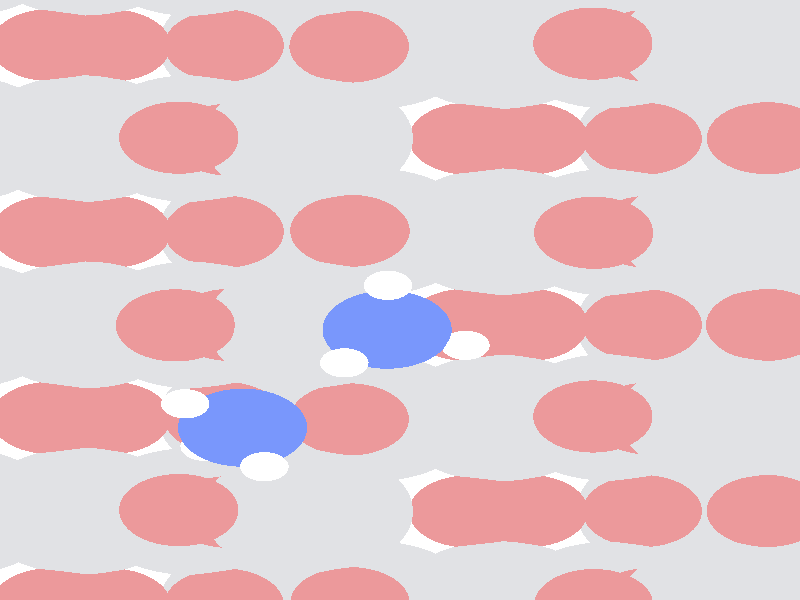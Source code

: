 #include "colors.inc"
#include "finish.inc"

global_settings {assumed_gamma 1 max_trace_level 6}
background {color White}
camera {orthographic
  right -9.91*x up 12.31*y
  direction 1.00*z
  location <0,0,50.00> look_at <0,0,0>}
light_source {<  2.00,   3.00,  125.00> color White
  area_light <0.95, 0, 0>, <0, 0.80, 0>, 5, 4
  adaptive 1 jitter}

#declare simple = finish {phong 0.7}
#declare pale = finish {ambient .5 diffuse .85 roughness .001 specular 0.200 }
#declare intermediate = finish {ambient 0.3 diffuse 0.6 specular 0.10 roughness 0.04 }
#declare vmd = finish {ambient .0 diffuse .65 phong 0.1 phong_size 40. specular 0.500 }
#declare jmol = finish {ambient .2 diffuse .6 specular 1 roughness .001 metallic}
#declare ase2 = finish {ambient 0.05 brilliance 3 diffuse 0.6 metallic specular 0.70 roughness 0.04 reflection 0.15}
#declare mj_mol = finish {ambient .00 diffuse .55 phong 0.0 phong_size 0.specular .250 roughness 0.1 brilliance 0.8 reflection 0.0 }
#declare ase3 = finish {ambient .15 brilliance 2 diffuse .6 metallic specular 1. roughness .001 reflection .0}
#declare glass = finish {ambient .05 diffuse .3 specular 1. roughness .001}
#declare glass2 = finish {ambient .0 diffuse .3 specular 1. reflection .25 roughness .001}
#declare Rcell = 0.100;
#declare Rbond = 0.100;

#macro atom(LOC, R, COL, TRANS, FIN)
  sphere{LOC, R texture{pigment{color COL transmit TRANS} finish{FIN}}}
#end
#macro constrain(LOC, R, COL, TRANS FIN)
union{torus{R, Rcell rotate 45*z texture{pigment{color COL transmit TRANS} finish{FIN}}}
      torus{R, Rcell rotate -45*z texture{pigment{color COL transmit TRANS} finish{FIN}}}
      translate LOC}
#end

atom(< -4.97,  -4.33, -12.69>, 0.74, rgb <0.84, 0.32, 0.33>, 0.0, pale) // #0 
atom(<-10.14,  -6.25, -12.69>, 0.74, rgb <0.84, 0.32, 0.33>, 0.0, pale) // #1 
atom(<-12.03,  -6.25, -11.93>, 1.30, rgb <0.75, 0.76, 0.78>, 0.0, pale) // #2 
atom(< -6.86,  -4.33, -11.93>, 1.30, rgb <0.75, 0.76, 0.78>, 0.0, pale) // #3 
atom(< -3.92,  -4.33, -11.05>, 1.30, rgb <0.75, 0.76, 0.78>, 0.0, pale) // #4 
atom(< -9.09,  -6.25, -11.05>, 1.30, rgb <0.75, 0.76, 0.78>, 0.0, pale) // #5 
atom(< -3.58,  -6.25, -11.18>, 0.74, rgb <0.84, 0.32, 0.33>, 0.0, pale) // #6 
atom(< -8.76,  -4.33, -11.18>, 0.74, rgb <0.84, 0.32, 0.33>, 0.0, pale) // #7 
atom(< -5.82,  -4.33, -10.29>, 0.74, rgb <0.84, 0.32, 0.33>, 0.0, pale) // #8 
atom(<-10.99,  -6.25, -10.29>, 0.74, rgb <0.84, 0.32, 0.33>, 0.0, pale) // #9 
atom(< -7.20,  -6.25, -11.80>, 0.74, rgb <0.84, 0.32, 0.33>, 0.0, pale) // #10 
atom(<-12.37,  -4.33, -11.80>, 0.74, rgb <0.84, 0.32, 0.33>, 0.0, pale) // #11 
atom(< -3.63,  -4.34,  -9.10>, 0.74, rgb <0.84, 0.32, 0.33>, 0.0, pale) // #12 
atom(< -8.81,  -6.25,  -9.11>, 0.74, rgb <0.84, 0.32, 0.33>, 0.0, pale) // #13 
atom(<-10.67,  -6.25,  -8.31>, 1.30, rgb <0.75, 0.76, 0.78>, 0.0, pale) // #14 
atom(< -5.50,  -4.34,  -8.31>, 1.30, rgb <0.75, 0.76, 0.78>, 0.0, pale) // #15 
atom(<-12.95,  -4.34,  -7.55>, 1.30, rgb <0.75, 0.76, 0.78>, 0.0, pale) // #16 
atom(< -7.76,  -6.26,  -7.57>, 1.30, rgb <0.75, 0.76, 0.78>, 0.0, pale) // #17 
atom(<-12.52,  -6.25,  -7.62>, 0.74, rgb <0.84, 0.32, 0.33>, 0.0, pale) // #18 
atom(< -7.34,  -4.33,  -7.65>, 0.74, rgb <0.84, 0.32, 0.33>, 0.0, pale) // #19 
atom(< -4.38,  -4.33,  -6.70>, 0.74, rgb <0.84, 0.32, 0.33>, 0.0, pale) // #20 
atom(< -9.53,  -6.24,  -6.72>, 0.74, rgb <0.84, 0.32, 0.33>, 0.0, pale) // #21 
atom(< -5.85,  -6.25,  -8.23>, 0.74, rgb <0.84, 0.32, 0.33>, 0.0, pale) // #22 
atom(<-11.04,  -4.33,  -8.22>, 0.74, rgb <0.84, 0.32, 0.33>, 0.0, pale) // #23 
atom(<-12.45,  -4.35,  -5.61>, 0.74, rgb <0.84, 0.32, 0.33>, 0.0, pale) // #24 
atom(< -7.25,  -6.24,  -5.62>, 0.74, rgb <0.84, 0.32, 0.33>, 0.0, pale) // #25 
atom(< -9.13,  -6.25,  -4.69>, 1.30, rgb <0.75, 0.76, 0.78>, 0.0, pale) // #26 
atom(< -3.96,  -4.33,  -4.66>, 1.30, rgb <0.75, 0.76, 0.78>, 0.0, pale) // #27 
atom(<-11.48,  -4.34,  -4.10>, 1.30, rgb <0.75, 0.76, 0.78>, 0.0, pale) // #28 
atom(< -6.32,  -6.25,  -4.09>, 1.30, rgb <0.75, 0.76, 0.78>, 0.0, pale) // #29 
atom(<-10.96,  -6.22,  -3.87>, 0.74, rgb <0.84, 0.32, 0.33>, 0.0, pale) // #30 
atom(< -5.80,  -4.33,  -3.87>, 0.74, rgb <0.84, 0.32, 0.33>, 0.0, pale) // #31 
atom(<-13.09,  -4.31,  -3.20>, 0.74, rgb <0.84, 0.32, 0.33>, 0.0, pale) // #32 
atom(< -7.94,  -6.26,  -3.23>, 0.74, rgb <0.84, 0.32, 0.33>, 0.0, pale) // #33 
atom(< -4.32,  -6.24,  -4.60>, 0.74, rgb <0.84, 0.32, 0.33>, 0.0, pale) // #34 
atom(< -9.49,  -4.34,  -4.66>, 0.74, rgb <0.84, 0.32, 0.33>, 0.0, pale) // #35 
atom(< -4.97,  -0.51, -12.69>, 0.74, rgb <0.84, 0.32, 0.33>, 0.0, pale) // #36 
atom(<-10.14,  -2.42, -12.69>, 0.74, rgb <0.84, 0.32, 0.33>, 0.0, pale) // #37 
atom(<-12.03,  -2.42, -11.93>, 1.30, rgb <0.75, 0.76, 0.78>, 0.0, pale) // #38 
atom(< -6.86,  -0.51, -11.93>, 1.30, rgb <0.75, 0.76, 0.78>, 0.0, pale) // #39 
atom(< -3.92,  -0.51, -11.05>, 1.30, rgb <0.75, 0.76, 0.78>, 0.0, pale) // #40 
atom(< -9.09,  -2.42, -11.05>, 1.30, rgb <0.75, 0.76, 0.78>, 0.0, pale) // #41 
atom(< -3.58,  -2.42, -11.18>, 0.74, rgb <0.84, 0.32, 0.33>, 0.0, pale) // #42 
atom(< -8.76,  -0.51, -11.18>, 0.74, rgb <0.84, 0.32, 0.33>, 0.0, pale) // #43 
atom(< -5.82,  -0.51, -10.29>, 0.74, rgb <0.84, 0.32, 0.33>, 0.0, pale) // #44 
atom(<-10.99,  -2.42, -10.29>, 0.74, rgb <0.84, 0.32, 0.33>, 0.0, pale) // #45 
atom(< -7.20,  -2.42, -11.80>, 0.74, rgb <0.84, 0.32, 0.33>, 0.0, pale) // #46 
atom(<-12.37,  -0.51, -11.80>, 0.74, rgb <0.84, 0.32, 0.33>, 0.0, pale) // #47 
atom(< -3.62,  -0.51,  -9.08>, 0.74, rgb <0.84, 0.32, 0.33>, 0.0, pale) // #48 
atom(< -8.81,  -2.42,  -9.11>, 0.74, rgb <0.84, 0.32, 0.33>, 0.0, pale) // #49 
atom(<-10.67,  -2.42,  -8.31>, 1.30, rgb <0.75, 0.76, 0.78>, 0.0, pale) // #50 
atom(< -5.44,  -0.51,  -8.29>, 1.30, rgb <0.75, 0.76, 0.78>, 0.0, pale) // #51 
atom(<-12.93,  -0.51,  -7.46>, 1.30, rgb <0.75, 0.76, 0.78>, 0.0, pale) // #52 
atom(< -7.75,  -2.41,  -7.57>, 1.30, rgb <0.75, 0.76, 0.78>, 0.0, pale) // #53 
atom(<-12.52,  -2.42,  -7.61>, 0.74, rgb <0.84, 0.32, 0.33>, 0.0, pale) // #54 
atom(< -7.34,  -0.51,  -7.64>, 0.74, rgb <0.84, 0.32, 0.33>, 0.0, pale) // #55 
atom(< -4.38,  -0.51,  -6.68>, 0.74, rgb <0.84, 0.32, 0.33>, 0.0, pale) // #56 
atom(< -9.53,  -2.43,  -6.72>, 0.74, rgb <0.84, 0.32, 0.33>, 0.0, pale) // #57 
atom(< -5.85,  -2.42,  -8.22>, 0.74, rgb <0.84, 0.32, 0.33>, 0.0, pale) // #58 
atom(<-11.03,  -0.51,  -8.20>, 0.74, rgb <0.84, 0.32, 0.33>, 0.0, pale) // #59 
atom(<-12.45,  -0.51,  -5.53>, 0.74, rgb <0.84, 0.32, 0.33>, 0.0, pale) // #60 
atom(< -7.25,  -2.43,  -5.62>, 0.74, rgb <0.84, 0.32, 0.33>, 0.0, pale) // #61 
atom(< -9.14,  -2.42,  -4.70>, 1.30, rgb <0.75, 0.76, 0.78>, 0.0, pale) // #62 
atom(< -3.91,  -0.51,  -4.61>, 1.30, rgb <0.75, 0.76, 0.78>, 0.0, pale) // #63 
atom(<-11.44,  -0.51,  -3.91>, 1.30, rgb <0.75, 0.76, 0.78>, 0.0, pale) // #64 
atom(< -6.32,  -2.41,  -4.09>, 1.30, rgb <0.75, 0.76, 0.78>, 0.0, pale) // #65 
atom(<-10.97,  -2.45,  -3.90>, 0.74, rgb <0.84, 0.32, 0.33>, 0.0, pale) // #66 
atom(< -5.81,  -0.51,  -3.86>, 0.74, rgb <0.84, 0.32, 0.33>, 0.0, pale) // #67 
atom(<-13.12,  -0.52,  -3.13>, 0.74, rgb <0.84, 0.32, 0.33>, 0.0, pale) // #68 
atom(< -7.95,  -2.39,  -3.22>, 0.74, rgb <0.84, 0.32, 0.33>, 0.0, pale) // #69 
atom(< -4.33,  -2.42,  -4.60>, 0.74, rgb <0.84, 0.32, 0.33>, 0.0, pale) // #70 
atom(< -9.52,  -0.51,  -4.68>, 0.74, rgb <0.84, 0.32, 0.33>, 0.0, pale) // #71 
atom(<-12.30,  -2.62,  -0.56>, 0.80, rgb <0.19, 0.31, 0.97>, 0.0, pale) // #72 
atom(<-12.02,  -3.42,   0.00>, 0.30, rgb <1.00, 1.00, 1.00>, 0.0, pale) // #73 
atom(<-13.00,  -2.13,  -0.03>, 0.30, rgb <1.00, 1.00, 1.00>, 0.0, pale) // #74 
atom(<-12.76,  -3.00,  -1.39>, 0.30, rgb <1.00, 1.00, 1.00>, 0.0, pale) // #75 
atom(<-10.50,  -0.61,  -1.87>, 0.80, rgb <0.19, 0.31, 0.97>, 0.0, pale) // #76 
atom(<-11.03,  -1.29,  -1.29>, 0.30, rgb <1.00, 1.00, 1.00>, 0.0, pale) // #77 
atom(< -9.53,  -0.93,  -1.95>, 0.30, rgb <1.00, 1.00, 1.00>, 0.0, pale) // #78 
atom(<-10.49,   0.30,  -1.40>, 0.30, rgb <1.00, 1.00, 1.00>, 0.0, pale) // #79 
atom(< -4.97,   3.31, -12.69>, 0.74, rgb <0.84, 0.32, 0.33>, 0.0, pale) // #80 
atom(<-10.14,   1.40, -12.69>, 0.74, rgb <0.84, 0.32, 0.33>, 0.0, pale) // #81 
atom(<-12.03,   1.40, -11.93>, 1.30, rgb <0.75, 0.76, 0.78>, 0.0, pale) // #82 
atom(< -6.86,   3.31, -11.93>, 1.30, rgb <0.75, 0.76, 0.78>, 0.0, pale) // #83 
atom(< -3.92,   3.31, -11.05>, 1.30, rgb <0.75, 0.76, 0.78>, 0.0, pale) // #84 
atom(< -9.09,   1.40, -11.05>, 1.30, rgb <0.75, 0.76, 0.78>, 0.0, pale) // #85 
atom(< -3.58,   1.40, -11.18>, 0.74, rgb <0.84, 0.32, 0.33>, 0.0, pale) // #86 
atom(< -8.76,   3.31, -11.18>, 0.74, rgb <0.84, 0.32, 0.33>, 0.0, pale) // #87 
atom(< -5.82,   3.31, -10.29>, 0.74, rgb <0.84, 0.32, 0.33>, 0.0, pale) // #88 
atom(<-10.99,   1.40, -10.29>, 0.74, rgb <0.84, 0.32, 0.33>, 0.0, pale) // #89 
atom(< -7.20,   1.40, -11.80>, 0.74, rgb <0.84, 0.32, 0.33>, 0.0, pale) // #90 
atom(<-12.37,   3.31, -11.80>, 0.74, rgb <0.84, 0.32, 0.33>, 0.0, pale) // #91 
atom(< -3.63,   3.31,  -9.10>, 0.74, rgb <0.84, 0.32, 0.33>, 0.0, pale) // #92 
atom(< -8.81,   1.40,  -9.11>, 0.74, rgb <0.84, 0.32, 0.33>, 0.0, pale) // #93 
atom(<-10.67,   1.40,  -8.31>, 1.30, rgb <0.75, 0.76, 0.78>, 0.0, pale) // #94 
atom(< -5.50,   3.31,  -8.31>, 1.30, rgb <0.75, 0.76, 0.78>, 0.0, pale) // #95 
atom(<-12.95,   3.31,  -7.55>, 1.30, rgb <0.75, 0.76, 0.78>, 0.0, pale) // #96 
atom(< -7.76,   1.39,  -7.57>, 1.30, rgb <0.75, 0.76, 0.78>, 0.0, pale) // #97 
atom(<-12.52,   1.40,  -7.62>, 0.74, rgb <0.84, 0.32, 0.33>, 0.0, pale) // #98 
atom(< -7.34,   3.31,  -7.65>, 0.74, rgb <0.84, 0.32, 0.33>, 0.0, pale) // #99 
atom(< -4.38,   3.31,  -6.70>, 0.74, rgb <0.84, 0.32, 0.33>, 0.0, pale) // #100 
atom(< -9.53,   1.41,  -6.72>, 0.74, rgb <0.84, 0.32, 0.33>, 0.0, pale) // #101 
atom(< -5.85,   1.40,  -8.23>, 0.74, rgb <0.84, 0.32, 0.33>, 0.0, pale) // #102 
atom(<-11.04,   3.31,  -8.22>, 0.74, rgb <0.84, 0.32, 0.33>, 0.0, pale) // #103 
atom(<-12.45,   3.29,  -5.61>, 0.74, rgb <0.84, 0.32, 0.33>, 0.0, pale) // #104 
atom(< -7.25,   1.40,  -5.62>, 0.74, rgb <0.84, 0.32, 0.33>, 0.0, pale) // #105 
atom(< -9.13,   1.40,  -4.69>, 1.30, rgb <0.75, 0.76, 0.78>, 0.0, pale) // #106 
atom(< -3.96,   3.31,  -4.66>, 1.30, rgb <0.75, 0.76, 0.78>, 0.0, pale) // #107 
atom(<-11.48,   3.31,  -4.10>, 1.30, rgb <0.75, 0.76, 0.78>, 0.0, pale) // #108 
atom(< -6.32,   1.39,  -4.09>, 1.30, rgb <0.75, 0.76, 0.78>, 0.0, pale) // #109 
atom(<-10.96,   1.42,  -3.87>, 0.74, rgb <0.84, 0.32, 0.33>, 0.0, pale) // #110 
atom(< -5.80,   3.32,  -3.87>, 0.74, rgb <0.84, 0.32, 0.33>, 0.0, pale) // #111 
atom(<-13.09,   3.33,  -3.20>, 0.74, rgb <0.84, 0.32, 0.33>, 0.0, pale) // #112 
atom(< -7.94,   1.38,  -3.23>, 0.74, rgb <0.84, 0.32, 0.33>, 0.0, pale) // #113 
atom(< -4.32,   1.40,  -4.60>, 0.74, rgb <0.84, 0.32, 0.33>, 0.0, pale) // #114 
atom(< -9.49,   3.31,  -4.66>, 0.74, rgb <0.84, 0.32, 0.33>, 0.0, pale) // #115 
atom(< -4.97,   7.13, -12.69>, 0.74, rgb <0.84, 0.32, 0.33>, 0.0, pale) // #116 
atom(<-10.14,   5.22, -12.69>, 0.74, rgb <0.84, 0.32, 0.33>, 0.0, pale) // #117 
atom(<-12.03,   5.22, -11.93>, 1.30, rgb <0.75, 0.76, 0.78>, 0.0, pale) // #118 
atom(< -6.86,   7.13, -11.93>, 1.30, rgb <0.75, 0.76, 0.78>, 0.0, pale) // #119 
atom(< -3.92,   7.13, -11.05>, 1.30, rgb <0.75, 0.76, 0.78>, 0.0, pale) // #120 
atom(< -9.09,   5.22, -11.05>, 1.30, rgb <0.75, 0.76, 0.78>, 0.0, pale) // #121 
atom(< -3.58,   5.22, -11.18>, 0.74, rgb <0.84, 0.32, 0.33>, 0.0, pale) // #122 
atom(< -8.76,   7.13, -11.18>, 0.74, rgb <0.84, 0.32, 0.33>, 0.0, pale) // #123 
atom(< -5.82,   7.13, -10.29>, 0.74, rgb <0.84, 0.32, 0.33>, 0.0, pale) // #124 
atom(<-10.99,   5.22, -10.29>, 0.74, rgb <0.84, 0.32, 0.33>, 0.0, pale) // #125 
atom(< -7.20,   5.22, -11.80>, 0.74, rgb <0.84, 0.32, 0.33>, 0.0, pale) // #126 
atom(<-12.37,   7.13, -11.80>, 0.74, rgb <0.84, 0.32, 0.33>, 0.0, pale) // #127 
atom(< -3.62,   7.13,  -9.08>, 0.74, rgb <0.84, 0.32, 0.33>, 0.0, pale) // #128 
atom(< -8.81,   5.22,  -9.11>, 0.74, rgb <0.84, 0.32, 0.33>, 0.0, pale) // #129 
atom(<-10.67,   5.22,  -8.31>, 1.30, rgb <0.75, 0.76, 0.78>, 0.0, pale) // #130 
atom(< -5.44,   7.13,  -8.29>, 1.30, rgb <0.75, 0.76, 0.78>, 0.0, pale) // #131 
atom(<-12.93,   7.13,  -7.46>, 1.30, rgb <0.75, 0.76, 0.78>, 0.0, pale) // #132 
atom(< -7.75,   5.23,  -7.57>, 1.30, rgb <0.75, 0.76, 0.78>, 0.0, pale) // #133 
atom(<-12.52,   5.22,  -7.61>, 0.74, rgb <0.84, 0.32, 0.33>, 0.0, pale) // #134 
atom(< -7.34,   7.13,  -7.64>, 0.74, rgb <0.84, 0.32, 0.33>, 0.0, pale) // #135 
atom(< -4.38,   7.13,  -6.68>, 0.74, rgb <0.84, 0.32, 0.33>, 0.0, pale) // #136 
atom(< -9.53,   5.21,  -6.72>, 0.74, rgb <0.84, 0.32, 0.33>, 0.0, pale) // #137 
atom(< -5.85,   5.22,  -8.22>, 0.74, rgb <0.84, 0.32, 0.33>, 0.0, pale) // #138 
atom(<-11.03,   7.13,  -8.20>, 0.74, rgb <0.84, 0.32, 0.33>, 0.0, pale) // #139 
atom(<-12.45,   7.14,  -5.53>, 0.74, rgb <0.84, 0.32, 0.33>, 0.0, pale) // #140 
atom(< -7.25,   5.22,  -5.62>, 0.74, rgb <0.84, 0.32, 0.33>, 0.0, pale) // #141 
atom(< -9.14,   5.22,  -4.70>, 1.30, rgb <0.75, 0.76, 0.78>, 0.0, pale) // #142 
atom(< -3.91,   7.14,  -4.61>, 1.30, rgb <0.75, 0.76, 0.78>, 0.0, pale) // #143 
atom(<-11.44,   7.13,  -3.91>, 1.30, rgb <0.75, 0.76, 0.78>, 0.0, pale) // #144 
atom(< -6.32,   5.24,  -4.09>, 1.30, rgb <0.75, 0.76, 0.78>, 0.0, pale) // #145 
atom(<-10.97,   5.20,  -3.90>, 0.74, rgb <0.84, 0.32, 0.33>, 0.0, pale) // #146 
atom(< -5.81,   7.14,  -3.86>, 0.74, rgb <0.84, 0.32, 0.33>, 0.0, pale) // #147 
atom(<-13.12,   7.13,  -3.13>, 0.74, rgb <0.84, 0.32, 0.33>, 0.0, pale) // #148 
atom(< -7.95,   5.26,  -3.22>, 0.74, rgb <0.84, 0.32, 0.33>, 0.0, pale) // #149 
atom(< -4.33,   5.23,  -4.60>, 0.74, rgb <0.84, 0.32, 0.33>, 0.0, pale) // #150 
atom(< -9.52,   7.13,  -4.68>, 0.74, rgb <0.84, 0.32, 0.33>, 0.0, pale) // #151 
atom(<-12.30,   5.02,  -0.56>, 0.80, rgb <0.19, 0.31, 0.97>, 0.0, pale) // #152 
atom(<-12.02,   4.23,   0.00>, 0.30, rgb <1.00, 1.00, 1.00>, 0.0, pale) // #153 
atom(<-13.00,   5.52,  -0.03>, 0.30, rgb <1.00, 1.00, 1.00>, 0.0, pale) // #154 
atom(<-12.76,   4.64,  -1.39>, 0.30, rgb <1.00, 1.00, 1.00>, 0.0, pale) // #155 
atom(<-10.50,   7.04,  -1.87>, 0.80, rgb <0.19, 0.31, 0.97>, 0.0, pale) // #156 
atom(<-11.03,   6.35,  -1.29>, 0.30, rgb <1.00, 1.00, 1.00>, 0.0, pale) // #157 
atom(< -9.53,   6.72,  -1.95>, 0.30, rgb <1.00, 1.00, 1.00>, 0.0, pale) // #158 
atom(<-10.49,   7.94,  -1.40>, 0.30, rgb <1.00, 1.00, 1.00>, 0.0, pale) // #159 
atom(<  5.37,  -4.33, -12.69>, 0.74, rgb <0.84, 0.32, 0.33>, 0.0, pale) // #160 
atom(<  0.20,  -6.25, -12.69>, 0.74, rgb <0.84, 0.32, 0.33>, 0.0, pale) // #161 
atom(< -1.69,  -6.25, -11.93>, 1.30, rgb <0.75, 0.76, 0.78>, 0.0, pale) // #162 
atom(<  3.48,  -4.33, -11.93>, 1.30, rgb <0.75, 0.76, 0.78>, 0.0, pale) // #163 
atom(<  6.42,  -4.33, -11.05>, 1.30, rgb <0.75, 0.76, 0.78>, 0.0, pale) // #164 
atom(<  1.25,  -6.25, -11.05>, 1.30, rgb <0.75, 0.76, 0.78>, 0.0, pale) // #165 
atom(<  6.76,  -6.25, -11.18>, 0.74, rgb <0.84, 0.32, 0.33>, 0.0, pale) // #166 
atom(<  1.59,  -4.33, -11.18>, 0.74, rgb <0.84, 0.32, 0.33>, 0.0, pale) // #167 
atom(<  4.53,  -4.33, -10.29>, 0.74, rgb <0.84, 0.32, 0.33>, 0.0, pale) // #168 
atom(< -0.65,  -6.25, -10.29>, 0.74, rgb <0.84, 0.32, 0.33>, 0.0, pale) // #169 
atom(<  3.14,  -6.25, -11.80>, 0.74, rgb <0.84, 0.32, 0.33>, 0.0, pale) // #170 
atom(< -2.03,  -4.33, -11.80>, 0.74, rgb <0.84, 0.32, 0.33>, 0.0, pale) // #171 
atom(<  6.71,  -4.34,  -9.10>, 0.74, rgb <0.84, 0.32, 0.33>, 0.0, pale) // #172 
atom(<  1.53,  -6.25,  -9.11>, 0.74, rgb <0.84, 0.32, 0.33>, 0.0, pale) // #173 
atom(< -0.33,  -6.25,  -8.31>, 1.30, rgb <0.75, 0.76, 0.78>, 0.0, pale) // #174 
atom(<  4.84,  -4.34,  -8.31>, 1.30, rgb <0.75, 0.76, 0.78>, 0.0, pale) // #175 
atom(< -2.60,  -4.34,  -7.55>, 1.30, rgb <0.75, 0.76, 0.78>, 0.0, pale) // #176 
atom(<  2.59,  -6.26,  -7.57>, 1.30, rgb <0.75, 0.76, 0.78>, 0.0, pale) // #177 
atom(< -2.18,  -6.25,  -7.62>, 0.74, rgb <0.84, 0.32, 0.33>, 0.0, pale) // #178 
atom(<  3.00,  -4.33,  -7.65>, 0.74, rgb <0.84, 0.32, 0.33>, 0.0, pale) // #179 
atom(<  5.96,  -4.33,  -6.70>, 0.74, rgb <0.84, 0.32, 0.33>, 0.0, pale) // #180 
atom(<  0.81,  -6.24,  -6.72>, 0.74, rgb <0.84, 0.32, 0.33>, 0.0, pale) // #181 
atom(<  4.50,  -6.25,  -8.23>, 0.74, rgb <0.84, 0.32, 0.33>, 0.0, pale) // #182 
atom(< -0.69,  -4.33,  -8.22>, 0.74, rgb <0.84, 0.32, 0.33>, 0.0, pale) // #183 
atom(< -2.10,  -4.35,  -5.61>, 0.74, rgb <0.84, 0.32, 0.33>, 0.0, pale) // #184 
atom(<  3.09,  -6.24,  -5.62>, 0.74, rgb <0.84, 0.32, 0.33>, 0.0, pale) // #185 
atom(<  1.21,  -6.25,  -4.69>, 1.30, rgb <0.75, 0.76, 0.78>, 0.0, pale) // #186 
atom(<  6.38,  -4.33,  -4.66>, 1.30, rgb <0.75, 0.76, 0.78>, 0.0, pale) // #187 
atom(< -1.14,  -4.34,  -4.10>, 1.30, rgb <0.75, 0.76, 0.78>, 0.0, pale) // #188 
atom(<  4.02,  -6.25,  -4.09>, 1.30, rgb <0.75, 0.76, 0.78>, 0.0, pale) // #189 
atom(< -0.62,  -6.22,  -3.87>, 0.74, rgb <0.84, 0.32, 0.33>, 0.0, pale) // #190 
atom(<  4.54,  -4.33,  -3.87>, 0.74, rgb <0.84, 0.32, 0.33>, 0.0, pale) // #191 
atom(< -2.74,  -4.31,  -3.20>, 0.74, rgb <0.84, 0.32, 0.33>, 0.0, pale) // #192 
atom(<  2.40,  -6.26,  -3.23>, 0.74, rgb <0.84, 0.32, 0.33>, 0.0, pale) // #193 
atom(<  6.02,  -6.24,  -4.60>, 0.74, rgb <0.84, 0.32, 0.33>, 0.0, pale) // #194 
atom(<  0.85,  -4.34,  -4.66>, 0.74, rgb <0.84, 0.32, 0.33>, 0.0, pale) // #195 
atom(<  5.37,  -0.51, -12.69>, 0.74, rgb <0.84, 0.32, 0.33>, 0.0, pale) // #196 
atom(<  0.20,  -2.42, -12.69>, 0.74, rgb <0.84, 0.32, 0.33>, 0.0, pale) // #197 
atom(< -1.69,  -2.42, -11.93>, 1.30, rgb <0.75, 0.76, 0.78>, 0.0, pale) // #198 
atom(<  3.48,  -0.51, -11.93>, 1.30, rgb <0.75, 0.76, 0.78>, 0.0, pale) // #199 
atom(<  6.42,  -0.51, -11.05>, 1.30, rgb <0.75, 0.76, 0.78>, 0.0, pale) // #200 
atom(<  1.25,  -2.42, -11.05>, 1.30, rgb <0.75, 0.76, 0.78>, 0.0, pale) // #201 
atom(<  6.76,  -2.42, -11.18>, 0.74, rgb <0.84, 0.32, 0.33>, 0.0, pale) // #202 
atom(<  1.59,  -0.51, -11.18>, 0.74, rgb <0.84, 0.32, 0.33>, 0.0, pale) // #203 
atom(<  4.53,  -0.51, -10.29>, 0.74, rgb <0.84, 0.32, 0.33>, 0.0, pale) // #204 
atom(< -0.65,  -2.42, -10.29>, 0.74, rgb <0.84, 0.32, 0.33>, 0.0, pale) // #205 
atom(<  3.14,  -2.42, -11.80>, 0.74, rgb <0.84, 0.32, 0.33>, 0.0, pale) // #206 
atom(< -2.03,  -0.51, -11.80>, 0.74, rgb <0.84, 0.32, 0.33>, 0.0, pale) // #207 
atom(<  6.72,  -0.51,  -9.08>, 0.74, rgb <0.84, 0.32, 0.33>, 0.0, pale) // #208 
atom(<  1.53,  -2.42,  -9.11>, 0.74, rgb <0.84, 0.32, 0.33>, 0.0, pale) // #209 
atom(< -0.33,  -2.42,  -8.31>, 1.30, rgb <0.75, 0.76, 0.78>, 0.0, pale) // #210 
atom(<  4.90,  -0.51,  -8.29>, 1.30, rgb <0.75, 0.76, 0.78>, 0.0, pale) // #211 
atom(< -2.58,  -0.51,  -7.46>, 1.30, rgb <0.75, 0.76, 0.78>, 0.0, pale) // #212 
atom(<  2.59,  -2.41,  -7.57>, 1.30, rgb <0.75, 0.76, 0.78>, 0.0, pale) // #213 
atom(< -2.18,  -2.42,  -7.61>, 0.74, rgb <0.84, 0.32, 0.33>, 0.0, pale) // #214 
atom(<  3.00,  -0.51,  -7.64>, 0.74, rgb <0.84, 0.32, 0.33>, 0.0, pale) // #215 
atom(<  5.96,  -0.51,  -6.68>, 0.74, rgb <0.84, 0.32, 0.33>, 0.0, pale) // #216 
atom(<  0.81,  -2.43,  -6.72>, 0.74, rgb <0.84, 0.32, 0.33>, 0.0, pale) // #217 
atom(<  4.50,  -2.42,  -8.22>, 0.74, rgb <0.84, 0.32, 0.33>, 0.0, pale) // #218 
atom(< -0.68,  -0.51,  -8.20>, 0.74, rgb <0.84, 0.32, 0.33>, 0.0, pale) // #219 
atom(< -2.10,  -0.51,  -5.53>, 0.74, rgb <0.84, 0.32, 0.33>, 0.0, pale) // #220 
atom(<  3.09,  -2.43,  -5.62>, 0.74, rgb <0.84, 0.32, 0.33>, 0.0, pale) // #221 
atom(<  1.21,  -2.42,  -4.70>, 1.30, rgb <0.75, 0.76, 0.78>, 0.0, pale) // #222 
atom(<  6.44,  -0.51,  -4.61>, 1.30, rgb <0.75, 0.76, 0.78>, 0.0, pale) // #223 
atom(< -1.10,  -0.51,  -3.91>, 1.30, rgb <0.75, 0.76, 0.78>, 0.0, pale) // #224 
atom(<  4.02,  -2.41,  -4.09>, 1.30, rgb <0.75, 0.76, 0.78>, 0.0, pale) // #225 
atom(< -0.63,  -2.45,  -3.90>, 0.74, rgb <0.84, 0.32, 0.33>, 0.0, pale) // #226 
atom(<  4.53,  -0.51,  -3.86>, 0.74, rgb <0.84, 0.32, 0.33>, 0.0, pale) // #227 
atom(< -2.78,  -0.52,  -3.13>, 0.74, rgb <0.84, 0.32, 0.33>, 0.0, pale) // #228 
atom(<  2.39,  -2.39,  -3.22>, 0.74, rgb <0.84, 0.32, 0.33>, 0.0, pale) // #229 
atom(<  6.02,  -2.42,  -4.60>, 0.74, rgb <0.84, 0.32, 0.33>, 0.0, pale) // #230 
atom(<  0.82,  -0.51,  -4.68>, 0.74, rgb <0.84, 0.32, 0.33>, 0.0, pale) // #231 
atom(< -1.95,  -2.62,  -0.56>, 0.80, rgb <0.19, 0.31, 0.97>, 0.0, pale) // #232 
atom(< -1.68,  -3.42,   0.00>, 0.30, rgb <1.00, 1.00, 1.00>, 0.0, pale) // #233 
atom(< -2.66,  -2.13,  -0.03>, 0.30, rgb <1.00, 1.00, 1.00>, 0.0, pale) // #234 
atom(< -2.42,  -3.00,  -1.39>, 0.30, rgb <1.00, 1.00, 1.00>, 0.0, pale) // #235 
atom(< -0.16,  -0.61,  -1.87>, 0.80, rgb <0.19, 0.31, 0.97>, 0.0, pale) // #236 
atom(< -0.69,  -1.29,  -1.29>, 0.30, rgb <1.00, 1.00, 1.00>, 0.0, pale) // #237 
atom(<  0.81,  -0.93,  -1.95>, 0.30, rgb <1.00, 1.00, 1.00>, 0.0, pale) // #238 
atom(< -0.15,   0.30,  -1.40>, 0.30, rgb <1.00, 1.00, 1.00>, 0.0, pale) // #239 
atom(<  5.37,   3.31, -12.69>, 0.74, rgb <0.84, 0.32, 0.33>, 0.0, pale) // #240 
atom(<  0.20,   1.40, -12.69>, 0.74, rgb <0.84, 0.32, 0.33>, 0.0, pale) // #241 
atom(< -1.69,   1.40, -11.93>, 1.30, rgb <0.75, 0.76, 0.78>, 0.0, pale) // #242 
atom(<  3.48,   3.31, -11.93>, 1.30, rgb <0.75, 0.76, 0.78>, 0.0, pale) // #243 
atom(<  6.42,   3.31, -11.05>, 1.30, rgb <0.75, 0.76, 0.78>, 0.0, pale) // #244 
atom(<  1.25,   1.40, -11.05>, 1.30, rgb <0.75, 0.76, 0.78>, 0.0, pale) // #245 
atom(<  6.76,   1.40, -11.18>, 0.74, rgb <0.84, 0.32, 0.33>, 0.0, pale) // #246 
atom(<  1.59,   3.31, -11.18>, 0.74, rgb <0.84, 0.32, 0.33>, 0.0, pale) // #247 
atom(<  4.53,   3.31, -10.29>, 0.74, rgb <0.84, 0.32, 0.33>, 0.0, pale) // #248 
atom(< -0.65,   1.40, -10.29>, 0.74, rgb <0.84, 0.32, 0.33>, 0.0, pale) // #249 
atom(<  3.14,   1.40, -11.80>, 0.74, rgb <0.84, 0.32, 0.33>, 0.0, pale) // #250 
atom(< -2.03,   3.31, -11.80>, 0.74, rgb <0.84, 0.32, 0.33>, 0.0, pale) // #251 
atom(<  6.71,   3.31,  -9.10>, 0.74, rgb <0.84, 0.32, 0.33>, 0.0, pale) // #252 
atom(<  1.53,   1.40,  -9.11>, 0.74, rgb <0.84, 0.32, 0.33>, 0.0, pale) // #253 
atom(< -0.33,   1.40,  -8.31>, 1.30, rgb <0.75, 0.76, 0.78>, 0.0, pale) // #254 
atom(<  4.84,   3.31,  -8.31>, 1.30, rgb <0.75, 0.76, 0.78>, 0.0, pale) // #255 
atom(< -2.60,   3.31,  -7.55>, 1.30, rgb <0.75, 0.76, 0.78>, 0.0, pale) // #256 
atom(<  2.59,   1.39,  -7.57>, 1.30, rgb <0.75, 0.76, 0.78>, 0.0, pale) // #257 
atom(< -2.18,   1.40,  -7.62>, 0.74, rgb <0.84, 0.32, 0.33>, 0.0, pale) // #258 
atom(<  3.00,   3.31,  -7.65>, 0.74, rgb <0.84, 0.32, 0.33>, 0.0, pale) // #259 
atom(<  5.96,   3.31,  -6.70>, 0.74, rgb <0.84, 0.32, 0.33>, 0.0, pale) // #260 
atom(<  0.81,   1.41,  -6.72>, 0.74, rgb <0.84, 0.32, 0.33>, 0.0, pale) // #261 
atom(<  4.50,   1.40,  -8.23>, 0.74, rgb <0.84, 0.32, 0.33>, 0.0, pale) // #262 
atom(< -0.69,   3.31,  -8.22>, 0.74, rgb <0.84, 0.32, 0.33>, 0.0, pale) // #263 
atom(< -2.10,   3.29,  -5.61>, 0.74, rgb <0.84, 0.32, 0.33>, 0.0, pale) // #264 
atom(<  3.09,   1.40,  -5.62>, 0.74, rgb <0.84, 0.32, 0.33>, 0.0, pale) // #265 
atom(<  1.21,   1.40,  -4.69>, 1.30, rgb <0.75, 0.76, 0.78>, 0.0, pale) // #266 
atom(<  6.38,   3.31,  -4.66>, 1.30, rgb <0.75, 0.76, 0.78>, 0.0, pale) // #267 
atom(< -1.14,   3.31,  -4.10>, 1.30, rgb <0.75, 0.76, 0.78>, 0.0, pale) // #268 
atom(<  4.02,   1.39,  -4.09>, 1.30, rgb <0.75, 0.76, 0.78>, 0.0, pale) // #269 
atom(< -0.62,   1.42,  -3.87>, 0.74, rgb <0.84, 0.32, 0.33>, 0.0, pale) // #270 
atom(<  4.54,   3.32,  -3.87>, 0.74, rgb <0.84, 0.32, 0.33>, 0.0, pale) // #271 
atom(< -2.74,   3.33,  -3.20>, 0.74, rgb <0.84, 0.32, 0.33>, 0.0, pale) // #272 
atom(<  2.40,   1.38,  -3.23>, 0.74, rgb <0.84, 0.32, 0.33>, 0.0, pale) // #273 
atom(<  6.02,   1.40,  -4.60>, 0.74, rgb <0.84, 0.32, 0.33>, 0.0, pale) // #274 
atom(<  0.85,   3.31,  -4.66>, 0.74, rgb <0.84, 0.32, 0.33>, 0.0, pale) // #275 
atom(<  5.37,   7.13, -12.69>, 0.74, rgb <0.84, 0.32, 0.33>, 0.0, pale) // #276 
atom(<  0.20,   5.22, -12.69>, 0.74, rgb <0.84, 0.32, 0.33>, 0.0, pale) // #277 
atom(< -1.69,   5.22, -11.93>, 1.30, rgb <0.75, 0.76, 0.78>, 0.0, pale) // #278 
atom(<  3.48,   7.13, -11.93>, 1.30, rgb <0.75, 0.76, 0.78>, 0.0, pale) // #279 
atom(<  6.42,   7.13, -11.05>, 1.30, rgb <0.75, 0.76, 0.78>, 0.0, pale) // #280 
atom(<  1.25,   5.22, -11.05>, 1.30, rgb <0.75, 0.76, 0.78>, 0.0, pale) // #281 
atom(<  6.76,   5.22, -11.18>, 0.74, rgb <0.84, 0.32, 0.33>, 0.0, pale) // #282 
atom(<  1.59,   7.13, -11.18>, 0.74, rgb <0.84, 0.32, 0.33>, 0.0, pale) // #283 
atom(<  4.53,   7.13, -10.29>, 0.74, rgb <0.84, 0.32, 0.33>, 0.0, pale) // #284 
atom(< -0.65,   5.22, -10.29>, 0.74, rgb <0.84, 0.32, 0.33>, 0.0, pale) // #285 
atom(<  3.14,   5.22, -11.80>, 0.74, rgb <0.84, 0.32, 0.33>, 0.0, pale) // #286 
atom(< -2.03,   7.13, -11.80>, 0.74, rgb <0.84, 0.32, 0.33>, 0.0, pale) // #287 
atom(<  6.72,   7.13,  -9.08>, 0.74, rgb <0.84, 0.32, 0.33>, 0.0, pale) // #288 
atom(<  1.53,   5.22,  -9.11>, 0.74, rgb <0.84, 0.32, 0.33>, 0.0, pale) // #289 
atom(< -0.33,   5.22,  -8.31>, 1.30, rgb <0.75, 0.76, 0.78>, 0.0, pale) // #290 
atom(<  4.90,   7.13,  -8.29>, 1.30, rgb <0.75, 0.76, 0.78>, 0.0, pale) // #291 
atom(< -2.58,   7.13,  -7.46>, 1.30, rgb <0.75, 0.76, 0.78>, 0.0, pale) // #292 
atom(<  2.59,   5.23,  -7.57>, 1.30, rgb <0.75, 0.76, 0.78>, 0.0, pale) // #293 
atom(< -2.18,   5.22,  -7.61>, 0.74, rgb <0.84, 0.32, 0.33>, 0.0, pale) // #294 
atom(<  3.00,   7.13,  -7.64>, 0.74, rgb <0.84, 0.32, 0.33>, 0.0, pale) // #295 
atom(<  5.96,   7.13,  -6.68>, 0.74, rgb <0.84, 0.32, 0.33>, 0.0, pale) // #296 
atom(<  0.81,   5.21,  -6.72>, 0.74, rgb <0.84, 0.32, 0.33>, 0.0, pale) // #297 
atom(<  4.50,   5.22,  -8.22>, 0.74, rgb <0.84, 0.32, 0.33>, 0.0, pale) // #298 
atom(< -0.68,   7.13,  -8.20>, 0.74, rgb <0.84, 0.32, 0.33>, 0.0, pale) // #299 
atom(< -2.10,   7.14,  -5.53>, 0.74, rgb <0.84, 0.32, 0.33>, 0.0, pale) // #300 
atom(<  3.09,   5.22,  -5.62>, 0.74, rgb <0.84, 0.32, 0.33>, 0.0, pale) // #301 
atom(<  1.21,   5.22,  -4.70>, 1.30, rgb <0.75, 0.76, 0.78>, 0.0, pale) // #302 
atom(<  6.44,   7.14,  -4.61>, 1.30, rgb <0.75, 0.76, 0.78>, 0.0, pale) // #303 
atom(< -1.10,   7.13,  -3.91>, 1.30, rgb <0.75, 0.76, 0.78>, 0.0, pale) // #304 
atom(<  4.02,   5.24,  -4.09>, 1.30, rgb <0.75, 0.76, 0.78>, 0.0, pale) // #305 
atom(< -0.63,   5.20,  -3.90>, 0.74, rgb <0.84, 0.32, 0.33>, 0.0, pale) // #306 
atom(<  4.53,   7.14,  -3.86>, 0.74, rgb <0.84, 0.32, 0.33>, 0.0, pale) // #307 
atom(< -2.78,   7.13,  -3.13>, 0.74, rgb <0.84, 0.32, 0.33>, 0.0, pale) // #308 
atom(<  2.39,   5.26,  -3.22>, 0.74, rgb <0.84, 0.32, 0.33>, 0.0, pale) // #309 
atom(<  6.02,   5.23,  -4.60>, 0.74, rgb <0.84, 0.32, 0.33>, 0.0, pale) // #310 
atom(<  0.82,   7.13,  -4.68>, 0.74, rgb <0.84, 0.32, 0.33>, 0.0, pale) // #311 
